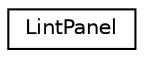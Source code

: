digraph "Graphical Class Hierarchy"
{
 // LATEX_PDF_SIZE
  edge [fontname="Helvetica",fontsize="10",labelfontname="Helvetica",labelfontsize="10"];
  node [fontname="Helvetica",fontsize="10",shape=record];
  rankdir="LR";
  Node0 [label="LintPanel",height=0.2,width=0.4,color="black", fillcolor="white", style="filled",URL="$classLintPanel.html",tooltip=" "];
}
